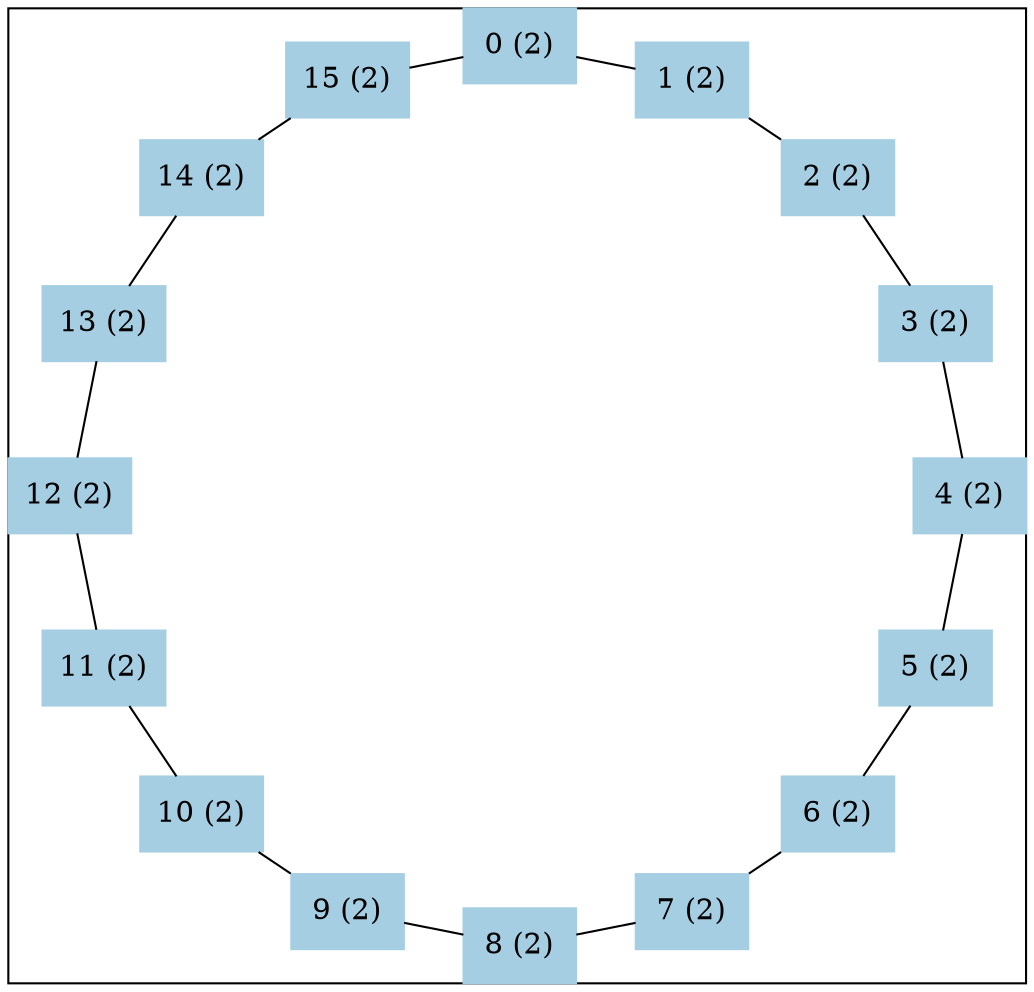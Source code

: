 graph test2 {
	graph [
		charset="utf-8",
		layout=neato
	];
	node [
		shape=box;
		style="solid, filled"
		colorscheme = paired12	];

	subgraph cluster_sub0 {
	node[ color=1 ]
	0[
		pos="5.000, 3.000!", 
		label="0 (2)"
	]
	1[
		pos="6.148, 2.772!", 
		label="1 (2)"
	]
	2[
		pos="7.121, 2.121!", 
		label="2 (2)"
	]
	3[
		pos="7.772, 1.148!", 
		label="3 (2)"
	]
	4[
		pos="8.000, 0.000!", 
		label="4 (2)"
	]
	5[
		pos="7.772, -1.148!", 
		label="5 (2)"
	]
	6[
		pos="7.121, -2.121!", 
		label="6 (2)"
	]
	7[
		pos="6.148, -2.772!", 
		label="7 (2)"
	]
	8[
		pos="5.000, -3.000!", 
		label="8 (2)"
	]
	9[
		pos="3.852, -2.772!", 
		label="9 (2)"
	]
	10[
		pos="2.879, -2.121!", 
		label="10 (2)"
	]
	11[
		pos="2.228, -1.148!", 
		label="11 (2)"
	]
	12[
		pos="2.000, 0.000!", 
		label="12 (2)"
	]
	13[
		pos="2.228, 1.148!", 
		label="13 (2)"
	]
	14[
		pos="2.879, 2.121!", 
		label="14 (2)"
	]
	15[
		pos="3.852, 2.772!", 
		label="15 (2)"
	]
	}

	0--1
	0--15
	1--2
	2--3
	3--4
	4--5
	5--6
	6--7
	7--8
	8--9
	9--10
	10--11
	11--12
	12--13
	13--14
	14--15
}